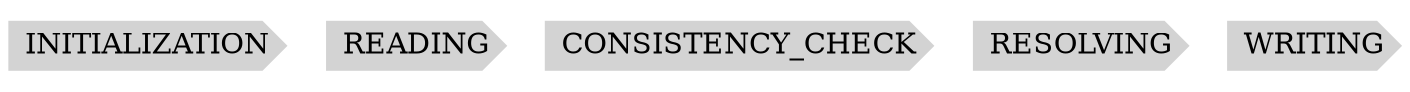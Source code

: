 digraph {
//	graph [rankdir=LR]
	node [color=none fillcolor=lightgrey shape=cds style=filled]
	"init" [label="INITIALIZATION" href="../research/sphinx/app_init/" target=_top]
	"read" [label="READING" href="../research/sphinx/read/" target=_top]
	"consistency" [label="CONSISTENCY_CHECK" href="../research/sphinxconsistency/" target=_top]
	"resolve" [label="RESOLVING" href="../research/sphinx/resolve/" target=_top]
	"write" [label="WRITING" href="../research/sphinx/write/" target=_top]
}